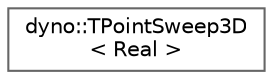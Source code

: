 digraph "Graphical Class Hierarchy"
{
 // LATEX_PDF_SIZE
  bgcolor="transparent";
  edge [fontname=Helvetica,fontsize=10,labelfontname=Helvetica,labelfontsize=10];
  node [fontname=Helvetica,fontsize=10,shape=box,height=0.2,width=0.4];
  rankdir="LR";
  Node0 [id="Node000000",label="dyno::TPointSweep3D\l\< Real \>",height=0.2,width=0.4,color="grey40", fillcolor="white", style="filled",URL="$classdyno_1_1_t_point_sweep3_d.html",tooltip=" "];
}
